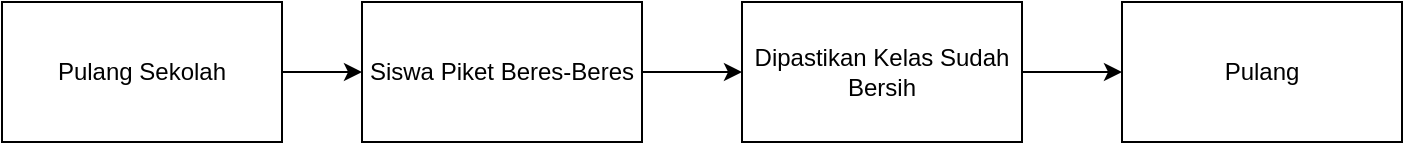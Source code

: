 <mxfile version="24.7.8">
  <diagram name="Halaman-1" id="cl6RqFVlhVStTV8-cck9">
    <mxGraphModel dx="1058" dy="623" grid="1" gridSize="10" guides="1" tooltips="1" connect="1" arrows="1" fold="1" page="1" pageScale="1" pageWidth="827" pageHeight="1169" math="0" shadow="0">
      <root>
        <mxCell id="0" />
        <mxCell id="1" parent="0" />
        <mxCell id="-0PnX_AkzMfoX4GCeiP9-4" value="" style="edgeStyle=orthogonalEdgeStyle;rounded=0;orthogonalLoop=1;jettySize=auto;html=1;" edge="1" parent="1" source="-0PnX_AkzMfoX4GCeiP9-1" target="-0PnX_AkzMfoX4GCeiP9-3">
          <mxGeometry relative="1" as="geometry" />
        </mxCell>
        <mxCell id="-0PnX_AkzMfoX4GCeiP9-1" value="Pulang Sekolah" style="rounded=0;whiteSpace=wrap;html=1;" vertex="1" parent="1">
          <mxGeometry x="70" y="90" width="140" height="70" as="geometry" />
        </mxCell>
        <mxCell id="-0PnX_AkzMfoX4GCeiP9-6" value="" style="edgeStyle=orthogonalEdgeStyle;rounded=0;orthogonalLoop=1;jettySize=auto;html=1;" edge="1" parent="1" source="-0PnX_AkzMfoX4GCeiP9-3" target="-0PnX_AkzMfoX4GCeiP9-5">
          <mxGeometry relative="1" as="geometry" />
        </mxCell>
        <mxCell id="-0PnX_AkzMfoX4GCeiP9-3" value="Siswa Piket Beres-Beres" style="rounded=0;whiteSpace=wrap;html=1;" vertex="1" parent="1">
          <mxGeometry x="250" y="90" width="140" height="70" as="geometry" />
        </mxCell>
        <mxCell id="-0PnX_AkzMfoX4GCeiP9-8" value="" style="edgeStyle=orthogonalEdgeStyle;rounded=0;orthogonalLoop=1;jettySize=auto;html=1;" edge="1" parent="1" source="-0PnX_AkzMfoX4GCeiP9-5" target="-0PnX_AkzMfoX4GCeiP9-7">
          <mxGeometry relative="1" as="geometry" />
        </mxCell>
        <mxCell id="-0PnX_AkzMfoX4GCeiP9-5" value="Dipastikan Kelas Sudah Bersih" style="rounded=0;whiteSpace=wrap;html=1;" vertex="1" parent="1">
          <mxGeometry x="440" y="90" width="140" height="70" as="geometry" />
        </mxCell>
        <mxCell id="-0PnX_AkzMfoX4GCeiP9-7" value="Pulang" style="rounded=0;whiteSpace=wrap;html=1;" vertex="1" parent="1">
          <mxGeometry x="630" y="90" width="140" height="70" as="geometry" />
        </mxCell>
      </root>
    </mxGraphModel>
  </diagram>
</mxfile>
